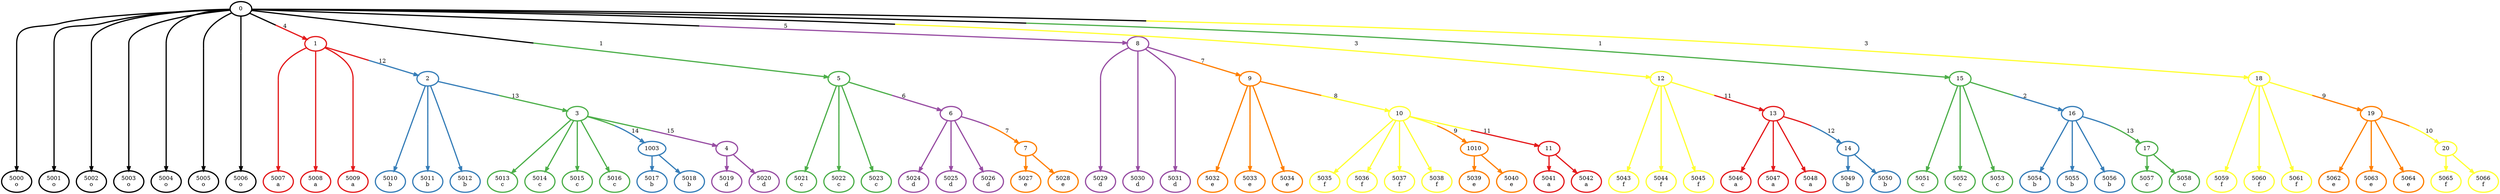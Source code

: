 digraph T {
	{
		rank=same
		0 [penwidth=3,colorscheme=set19,color=0,label="5000\no"]
		1 [penwidth=3,colorscheme=set19,color=0,label="5001\no"]
		2 [penwidth=3,colorscheme=set19,color=0,label="5002\no"]
		3 [penwidth=3,colorscheme=set19,color=0,label="5003\no"]
		4 [penwidth=3,colorscheme=set19,color=0,label="5004\no"]
		5 [penwidth=3,colorscheme=set19,color=0,label="5005\no"]
		6 [penwidth=3,colorscheme=set19,color=0,label="5006\no"]
		7 [penwidth=3,colorscheme=set19,color=1,label="5007\na"]
		8 [penwidth=3,colorscheme=set19,color=1,label="5008\na"]
		9 [penwidth=3,colorscheme=set19,color=1,label="5009\na"]
		10 [penwidth=3,colorscheme=set19,color=3,label="5021\nc"]
		11 [penwidth=3,colorscheme=set19,color=3,label="5022\nc"]
		12 [penwidth=3,colorscheme=set19,color=3,label="5023\nc"]
		13 [penwidth=3,colorscheme=set19,color=4,label="5029\nd"]
		14 [penwidth=3,colorscheme=set19,color=4,label="5030\nd"]
		15 [penwidth=3,colorscheme=set19,color=4,label="5031\nd"]
		16 [penwidth=3,colorscheme=set19,color=6,label="5043\nf"]
		17 [penwidth=3,colorscheme=set19,color=6,label="5044\nf"]
		18 [penwidth=3,colorscheme=set19,color=6,label="5045\nf"]
		19 [penwidth=3,colorscheme=set19,color=3,label="5051\nc"]
		20 [penwidth=3,colorscheme=set19,color=3,label="5052\nc"]
		21 [penwidth=3,colorscheme=set19,color=3,label="5053\nc"]
		22 [penwidth=3,colorscheme=set19,color=6,label="5059\nf"]
		23 [penwidth=3,colorscheme=set19,color=6,label="5060\nf"]
		24 [penwidth=3,colorscheme=set19,color=6,label="5061\nf"]
		25 [penwidth=3,colorscheme=set19,color=2,label="5010\nb"]
		26 [penwidth=3,colorscheme=set19,color=2,label="5011\nb"]
		27 [penwidth=3,colorscheme=set19,color=2,label="5012\nb"]
		28 [penwidth=3,colorscheme=set19,color=3,label="5013\nc"]
		29 [penwidth=3,colorscheme=set19,color=3,label="5014\nc"]
		30 [penwidth=3,colorscheme=set19,color=3,label="5015\nc"]
		31 [penwidth=3,colorscheme=set19,color=3,label="5016\nc"]
		32 [penwidth=3,colorscheme=set19,color=2,label="5017\nb"]
		33 [penwidth=3,colorscheme=set19,color=2,label="5018\nb"]
		34 [penwidth=3,colorscheme=set19,color=4,label="5019\nd"]
		35 [penwidth=3,colorscheme=set19,color=4,label="5020\nd"]
		36 [penwidth=3,colorscheme=set19,color=4,label="5024\nd"]
		37 [penwidth=3,colorscheme=set19,color=4,label="5025\nd"]
		38 [penwidth=3,colorscheme=set19,color=4,label="5026\nd"]
		39 [penwidth=3,colorscheme=set19,color=5,label="5027\ne"]
		40 [penwidth=3,colorscheme=set19,color=5,label="5028\ne"]
		41 [penwidth=3,colorscheme=set19,color=5,label="5032\ne"]
		42 [penwidth=3,colorscheme=set19,color=5,label="5033\ne"]
		43 [penwidth=3,colorscheme=set19,color=5,label="5034\ne"]
		44 [penwidth=3,colorscheme=set19,color=6,label="5035\nf"]
		45 [penwidth=3,colorscheme=set19,color=6,label="5036\nf"]
		46 [penwidth=3,colorscheme=set19,color=6,label="5037\nf"]
		47 [penwidth=3,colorscheme=set19,color=6,label="5038\nf"]
		48 [penwidth=3,colorscheme=set19,color=5,label="5039\ne"]
		49 [penwidth=3,colorscheme=set19,color=5,label="5040\ne"]
		50 [penwidth=3,colorscheme=set19,color=1,label="5041\na"]
		51 [penwidth=3,colorscheme=set19,color=1,label="5042\na"]
		52 [penwidth=3,colorscheme=set19,color=1,label="5046\na"]
		53 [penwidth=3,colorscheme=set19,color=1,label="5047\na"]
		54 [penwidth=3,colorscheme=set19,color=1,label="5048\na"]
		55 [penwidth=3,colorscheme=set19,color=2,label="5049\nb"]
		56 [penwidth=3,colorscheme=set19,color=2,label="5050\nb"]
		57 [penwidth=3,colorscheme=set19,color=2,label="5054\nb"]
		58 [penwidth=3,colorscheme=set19,color=2,label="5055\nb"]
		59 [penwidth=3,colorscheme=set19,color=2,label="5056\nb"]
		60 [penwidth=3,colorscheme=set19,color=3,label="5057\nc"]
		61 [penwidth=3,colorscheme=set19,color=3,label="5058\nc"]
		62 [penwidth=3,colorscheme=set19,color=5,label="5062\ne"]
		63 [penwidth=3,colorscheme=set19,color=5,label="5063\ne"]
		64 [penwidth=3,colorscheme=set19,color=5,label="5064\ne"]
		65 [penwidth=3,colorscheme=set19,color=6,label="5065\nf"]
		66 [penwidth=3,colorscheme=set19,color=6,label="5066\nf"]
	}
	67 [penwidth=3,colorscheme=set19,color=0,label="0"]
	68 [penwidth=3,colorscheme=set19,color=1,label="1"]
	69 [penwidth=3,colorscheme=set19,color=3,label="5"]
	70 [penwidth=3,colorscheme=set19,color=4,label="8"]
	71 [penwidth=3,colorscheme=set19,color=6,label="12"]
	72 [penwidth=3,colorscheme=set19,color=3,label="15"]
	73 [penwidth=3,colorscheme=set19,color=6,label="18"]
	74 [penwidth=3,colorscheme=set19,color=2,label="2"]
	75 [penwidth=3,colorscheme=set19,color=4,label="6"]
	76 [penwidth=3,colorscheme=set19,color=5,label="9"]
	77 [penwidth=3,colorscheme=set19,color=1,label="13"]
	78 [penwidth=3,colorscheme=set19,color=2,label="16"]
	79 [penwidth=3,colorscheme=set19,color=5,label="19"]
	80 [penwidth=3,colorscheme=set19,color=3,label="3"]
	81 [penwidth=3,colorscheme=set19,color=2,label="1003"]
	82 [penwidth=3,colorscheme=set19,color=4,label="4"]
	83 [penwidth=3,colorscheme=set19,color=5,label="7"]
	84 [penwidth=3,colorscheme=set19,color=6,label="10"]
	85 [penwidth=3,colorscheme=set19,color=5,label="1010"]
	86 [penwidth=3,colorscheme=set19,color=1,label="11"]
	87 [penwidth=3,colorscheme=set19,color=2,label="14"]
	88 [penwidth=3,colorscheme=set19,color=3,label="17"]
	89 [penwidth=3,colorscheme=set19,color=6,label="20"]
	67 -> 68 [penwidth=3,colorscheme=set19,color="0;0.5:1",label="4"]
	67 -> 69 [penwidth=3,colorscheme=set19,color="0;0.5:3",label="1"]
	67 -> 70 [penwidth=3,colorscheme=set19,color="0;0.5:4",label="5"]
	67 -> 71 [penwidth=3,colorscheme=set19,color="0;0.5:6",label="3"]
	67 -> 72 [penwidth=3,colorscheme=set19,color="0;0.5:3",label="1"]
	67 -> 73 [penwidth=3,colorscheme=set19,color="0;0.5:6",label="3"]
	67 -> 0 [penwidth=3,colorscheme=set19,color="0;0.5:0"]
	67 -> 1 [penwidth=3,colorscheme=set19,color="0;0.5:0"]
	67 -> 2 [penwidth=3,colorscheme=set19,color="0;0.5:0"]
	67 -> 3 [penwidth=3,colorscheme=set19,color="0;0.5:0"]
	67 -> 4 [penwidth=3,colorscheme=set19,color="0;0.5:0"]
	67 -> 5 [penwidth=3,colorscheme=set19,color="0;0.5:0"]
	67 -> 6 [penwidth=3,colorscheme=set19,color="0;0.5:0"]
	68 -> 74 [penwidth=3,colorscheme=set19,color="1;0.5:2",label="12"]
	68 -> 7 [penwidth=3,colorscheme=set19,color="1;0.5:1"]
	68 -> 8 [penwidth=3,colorscheme=set19,color="1;0.5:1"]
	68 -> 9 [penwidth=3,colorscheme=set19,color="1;0.5:1"]
	69 -> 75 [penwidth=3,colorscheme=set19,color="3;0.5:4",label="6"]
	69 -> 10 [penwidth=3,colorscheme=set19,color="3;0.5:3"]
	69 -> 11 [penwidth=3,colorscheme=set19,color="3;0.5:3"]
	69 -> 12 [penwidth=3,colorscheme=set19,color="3;0.5:3"]
	70 -> 76 [penwidth=3,colorscheme=set19,color="4;0.5:5",label="7"]
	70 -> 13 [penwidth=3,colorscheme=set19,color="4;0.5:4"]
	70 -> 14 [penwidth=3,colorscheme=set19,color="4;0.5:4"]
	70 -> 15 [penwidth=3,colorscheme=set19,color="4;0.5:4"]
	71 -> 77 [penwidth=3,colorscheme=set19,color="6;0.5:1",label="11"]
	71 -> 16 [penwidth=3,colorscheme=set19,color="6;0.5:6"]
	71 -> 17 [penwidth=3,colorscheme=set19,color="6;0.5:6"]
	71 -> 18 [penwidth=3,colorscheme=set19,color="6;0.5:6"]
	72 -> 78 [penwidth=3,colorscheme=set19,color="3;0.5:2",label="2"]
	72 -> 19 [penwidth=3,colorscheme=set19,color="3;0.5:3"]
	72 -> 20 [penwidth=3,colorscheme=set19,color="3;0.5:3"]
	72 -> 21 [penwidth=3,colorscheme=set19,color="3;0.5:3"]
	73 -> 79 [penwidth=3,colorscheme=set19,color="6;0.5:5",label="9"]
	73 -> 22 [penwidth=3,colorscheme=set19,color="6;0.5:6"]
	73 -> 23 [penwidth=3,colorscheme=set19,color="6;0.5:6"]
	73 -> 24 [penwidth=3,colorscheme=set19,color="6;0.5:6"]
	74 -> 80 [penwidth=3,colorscheme=set19,color="2;0.5:3",label="13"]
	74 -> 25 [penwidth=3,colorscheme=set19,color="2;0.5:2"]
	74 -> 26 [penwidth=3,colorscheme=set19,color="2;0.5:2"]
	74 -> 27 [penwidth=3,colorscheme=set19,color="2;0.5:2"]
	75 -> 83 [penwidth=3,colorscheme=set19,color="4;0.5:5",label="7"]
	75 -> 36 [penwidth=3,colorscheme=set19,color="4;0.5:4"]
	75 -> 37 [penwidth=3,colorscheme=set19,color="4;0.5:4"]
	75 -> 38 [penwidth=3,colorscheme=set19,color="4;0.5:4"]
	76 -> 84 [penwidth=3,colorscheme=set19,color="5;0.5:6",label="8"]
	76 -> 41 [penwidth=3,colorscheme=set19,color="5;0.5:5"]
	76 -> 42 [penwidth=3,colorscheme=set19,color="5;0.5:5"]
	76 -> 43 [penwidth=3,colorscheme=set19,color="5;0.5:5"]
	77 -> 87 [penwidth=3,colorscheme=set19,color="1;0.5:2",label="12"]
	77 -> 52 [penwidth=3,colorscheme=set19,color="1;0.5:1"]
	77 -> 53 [penwidth=3,colorscheme=set19,color="1;0.5:1"]
	77 -> 54 [penwidth=3,colorscheme=set19,color="1;0.5:1"]
	78 -> 88 [penwidth=3,colorscheme=set19,color="2;0.5:3",label="13"]
	78 -> 57 [penwidth=3,colorscheme=set19,color="2;0.5:2"]
	78 -> 58 [penwidth=3,colorscheme=set19,color="2;0.5:2"]
	78 -> 59 [penwidth=3,colorscheme=set19,color="2;0.5:2"]
	79 -> 89 [penwidth=3,colorscheme=set19,color="5;0.5:6",label="10"]
	79 -> 62 [penwidth=3,colorscheme=set19,color="5;0.5:5"]
	79 -> 63 [penwidth=3,colorscheme=set19,color="5;0.5:5"]
	79 -> 64 [penwidth=3,colorscheme=set19,color="5;0.5:5"]
	80 -> 81 [penwidth=3,colorscheme=set19,color="3;0.5:2",label="14"]
	80 -> 82 [penwidth=3,colorscheme=set19,color="3;0.5:4",label="15"]
	80 -> 28 [penwidth=3,colorscheme=set19,color="3;0.5:3"]
	80 -> 29 [penwidth=3,colorscheme=set19,color="3;0.5:3"]
	80 -> 30 [penwidth=3,colorscheme=set19,color="3;0.5:3"]
	80 -> 31 [penwidth=3,colorscheme=set19,color="3;0.5:3"]
	81 -> 32 [penwidth=3,colorscheme=set19,color="2;0.5:2"]
	81 -> 33 [penwidth=3,colorscheme=set19,color="2;0.5:2"]
	82 -> 34 [penwidth=3,colorscheme=set19,color="4;0.5:4"]
	82 -> 35 [penwidth=3,colorscheme=set19,color="4;0.5:4"]
	83 -> 39 [penwidth=3,colorscheme=set19,color="5;0.5:5"]
	83 -> 40 [penwidth=3,colorscheme=set19,color="5;0.5:5"]
	84 -> 85 [penwidth=3,colorscheme=set19,color="6;0.5:5",label="9"]
	84 -> 86 [penwidth=3,colorscheme=set19,color="6;0.5:1",label="11"]
	84 -> 44 [penwidth=3,colorscheme=set19,color="6;0.5:6"]
	84 -> 45 [penwidth=3,colorscheme=set19,color="6;0.5:6"]
	84 -> 46 [penwidth=3,colorscheme=set19,color="6;0.5:6"]
	84 -> 47 [penwidth=3,colorscheme=set19,color="6;0.5:6"]
	85 -> 48 [penwidth=3,colorscheme=set19,color="5;0.5:5"]
	85 -> 49 [penwidth=3,colorscheme=set19,color="5;0.5:5"]
	86 -> 50 [penwidth=3,colorscheme=set19,color="1;0.5:1"]
	86 -> 51 [penwidth=3,colorscheme=set19,color="1;0.5:1"]
	87 -> 55 [penwidth=3,colorscheme=set19,color="2;0.5:2"]
	87 -> 56 [penwidth=3,colorscheme=set19,color="2;0.5:2"]
	88 -> 60 [penwidth=3,colorscheme=set19,color="3;0.5:3"]
	88 -> 61 [penwidth=3,colorscheme=set19,color="3;0.5:3"]
	89 -> 65 [penwidth=3,colorscheme=set19,color="6;0.5:6"]
	89 -> 66 [penwidth=3,colorscheme=set19,color="6;0.5:6"]
}
